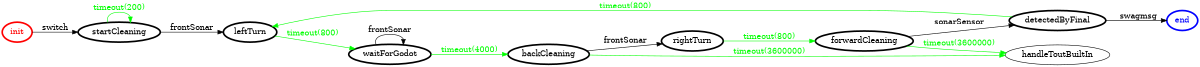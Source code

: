 /*
*
* A GraphViz DOT FSM description 
* Please use a GraphViz visualizer (like http://www.webgraphviz.com)
*  
*/

digraph finite_state_machine {
	rankdir=LR
	size="8,5"
	
	init [ color = red ][ fontcolor = red ][ penwidth = 3 ]
	forwardCleaning [ color = black ][ fontcolor = black ][ penwidth = 3 ]
	rightTurn [ color = black ][ fontcolor = black ][ penwidth = 3 ]
	waitForGodot [ color = black ][ fontcolor = black ][ penwidth = 3 ]
	startCleaning [ color = black ][ fontcolor = black ][ penwidth = 3 ]
	detectedByFinal [ color = black ][ fontcolor = black ][ penwidth = 3 ]
	leftTurn [ color = black ][ fontcolor = black ][ penwidth = 3 ]
	backCleaning [ color = black ][ fontcolor = black ][ penwidth = 3 ]
	end [ color = blue ][ fontcolor = blue ][ penwidth = 3 ]
	
	detectedByFinal -> end [ label = "swagmsg" ][ color = black ][ fontcolor = black ]
	backCleaning -> rightTurn [ label = "frontSonar" ][ color = black ][ fontcolor = black ]
	waitForGodot -> waitForGodot [ label = "frontSonar" ][ color = black ][ fontcolor = black ]
	startCleaning -> startCleaning [ label = "timeout(200)" ][ color = green ][ fontcolor = green ]
	init -> startCleaning [ label = "switch" ][ color = black ][ fontcolor = black ]
	leftTurn -> waitForGodot [ label = "timeout(800)" ][ color = green ][ fontcolor = green ]
	waitForGodot -> backCleaning [ label = "timeout(4000)" ][ color = green ][ fontcolor = green ]
	startCleaning -> leftTurn [ label = "frontSonar" ][ color = black ][ fontcolor = black ]
	rightTurn -> forwardCleaning [ label = "timeout(800)" ][ color = green ][ fontcolor = green ]
	forwardCleaning -> detectedByFinal [ label = "sonarSensor" ][ color = black ][ fontcolor = black ]
	detectedByFinal -> leftTurn [ label = "timeout(800)" ][ color = green ][ fontcolor = green ]
	forwardCleaning -> handleToutBuiltIn [ label = "timeout(3600000)" ][ color = green ][ fontcolor = green ]
	backCleaning -> handleToutBuiltIn [ label = "timeout(3600000)" ][ color = green ][ fontcolor = green ]
}
